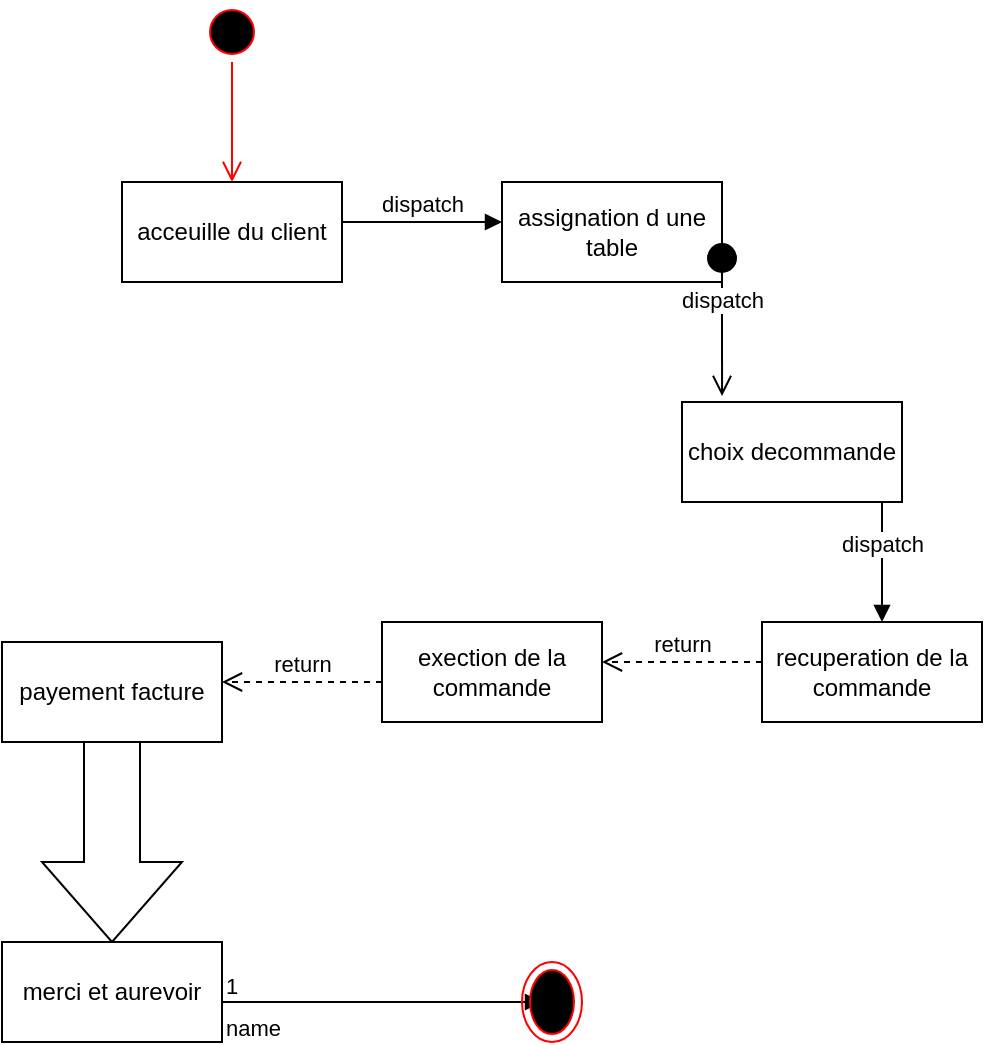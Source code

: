 <mxfile version="24.7.17">
  <diagram name="Page-1" id="2YBvvXClWsGukQMizWep">
    <mxGraphModel dx="1120" dy="532" grid="1" gridSize="10" guides="1" tooltips="1" connect="1" arrows="1" fold="1" page="1" pageScale="1" pageWidth="850" pageHeight="1100" math="0" shadow="0">
      <root>
        <mxCell id="0" />
        <mxCell id="1" parent="0" />
        <mxCell id="HenkXnIO658pBosXwgsY-1" value="" style="ellipse;html=1;shape=startState;fillColor=#000000;strokeColor=#ff0000;" vertex="1" parent="1">
          <mxGeometry x="100" y="20" width="30" height="30" as="geometry" />
        </mxCell>
        <mxCell id="HenkXnIO658pBosXwgsY-2" value="" style="edgeStyle=orthogonalEdgeStyle;html=1;verticalAlign=bottom;endArrow=open;endSize=8;strokeColor=#ff0000;rounded=0;" edge="1" source="HenkXnIO658pBosXwgsY-1" parent="1">
          <mxGeometry relative="1" as="geometry">
            <mxPoint x="115" y="110" as="targetPoint" />
          </mxGeometry>
        </mxCell>
        <mxCell id="HenkXnIO658pBosXwgsY-3" value="acceuille du client" style="html=1;whiteSpace=wrap;" vertex="1" parent="1">
          <mxGeometry x="60" y="110" width="110" height="50" as="geometry" />
        </mxCell>
        <mxCell id="HenkXnIO658pBosXwgsY-4" value="dispatch" style="html=1;verticalAlign=bottom;endArrow=block;curved=0;rounded=0;" edge="1" parent="1">
          <mxGeometry width="80" relative="1" as="geometry">
            <mxPoint x="170" y="130" as="sourcePoint" />
            <mxPoint x="250" y="130" as="targetPoint" />
          </mxGeometry>
        </mxCell>
        <mxCell id="HenkXnIO658pBosXwgsY-5" value="assignation d une table" style="html=1;whiteSpace=wrap;" vertex="1" parent="1">
          <mxGeometry x="250" y="110" width="110" height="50" as="geometry" />
        </mxCell>
        <mxCell id="HenkXnIO658pBosXwgsY-7" value="dispatch" style="html=1;verticalAlign=bottom;startArrow=circle;startFill=1;endArrow=open;startSize=6;endSize=8;curved=0;rounded=0;entryX=0.182;entryY=-0.06;entryDx=0;entryDy=0;entryPerimeter=0;" edge="1" parent="1" target="HenkXnIO658pBosXwgsY-8">
          <mxGeometry width="80" relative="1" as="geometry">
            <mxPoint x="360" y="140" as="sourcePoint" />
            <mxPoint x="410" y="220" as="targetPoint" />
          </mxGeometry>
        </mxCell>
        <mxCell id="HenkXnIO658pBosXwgsY-8" value="choix decommande" style="html=1;whiteSpace=wrap;" vertex="1" parent="1">
          <mxGeometry x="340" y="220" width="110" height="50" as="geometry" />
        </mxCell>
        <mxCell id="HenkXnIO658pBosXwgsY-9" value="dispatch" style="html=1;verticalAlign=bottom;endArrow=block;curved=0;rounded=0;" edge="1" parent="1">
          <mxGeometry width="80" relative="1" as="geometry">
            <mxPoint x="440" y="270" as="sourcePoint" />
            <mxPoint x="440" y="330" as="targetPoint" />
          </mxGeometry>
        </mxCell>
        <mxCell id="HenkXnIO658pBosXwgsY-10" value="recuperation de la commande" style="html=1;whiteSpace=wrap;" vertex="1" parent="1">
          <mxGeometry x="380" y="330" width="110" height="50" as="geometry" />
        </mxCell>
        <mxCell id="HenkXnIO658pBosXwgsY-11" value="return" style="html=1;verticalAlign=bottom;endArrow=open;dashed=1;endSize=8;curved=0;rounded=0;" edge="1" parent="1">
          <mxGeometry relative="1" as="geometry">
            <mxPoint x="380" y="350" as="sourcePoint" />
            <mxPoint x="300" y="350" as="targetPoint" />
          </mxGeometry>
        </mxCell>
        <mxCell id="HenkXnIO658pBosXwgsY-12" value="exection de la commande" style="html=1;whiteSpace=wrap;" vertex="1" parent="1">
          <mxGeometry x="190" y="330" width="110" height="50" as="geometry" />
        </mxCell>
        <mxCell id="HenkXnIO658pBosXwgsY-13" value="return" style="html=1;verticalAlign=bottom;endArrow=open;dashed=1;endSize=8;curved=0;rounded=0;" edge="1" parent="1">
          <mxGeometry relative="1" as="geometry">
            <mxPoint x="190" y="360" as="sourcePoint" />
            <mxPoint x="110" y="360" as="targetPoint" />
          </mxGeometry>
        </mxCell>
        <mxCell id="HenkXnIO658pBosXwgsY-14" value="payement facture" style="html=1;whiteSpace=wrap;" vertex="1" parent="1">
          <mxGeometry y="340" width="110" height="50" as="geometry" />
        </mxCell>
        <mxCell id="HenkXnIO658pBosXwgsY-15" value="" style="html=1;shadow=0;dashed=0;align=center;verticalAlign=middle;shape=mxgraph.arrows2.arrow;dy=0.6;dx=40;direction=south;notch=0;" vertex="1" parent="1">
          <mxGeometry x="20" y="390" width="70" height="100" as="geometry" />
        </mxCell>
        <mxCell id="HenkXnIO658pBosXwgsY-17" value="merci et aurevoir" style="html=1;whiteSpace=wrap;" vertex="1" parent="1">
          <mxGeometry y="490" width="110" height="50" as="geometry" />
        </mxCell>
        <mxCell id="HenkXnIO658pBosXwgsY-18" value="name" style="endArrow=block;endFill=1;html=1;edgeStyle=orthogonalEdgeStyle;align=left;verticalAlign=top;rounded=0;" edge="1" parent="1">
          <mxGeometry x="-1" relative="1" as="geometry">
            <mxPoint x="110" y="520" as="sourcePoint" />
            <mxPoint x="270" y="520" as="targetPoint" />
          </mxGeometry>
        </mxCell>
        <mxCell id="HenkXnIO658pBosXwgsY-19" value="1" style="edgeLabel;resizable=0;html=1;align=left;verticalAlign=bottom;" connectable="0" vertex="1" parent="HenkXnIO658pBosXwgsY-18">
          <mxGeometry x="-1" relative="1" as="geometry" />
        </mxCell>
        <mxCell id="HenkXnIO658pBosXwgsY-20" value="" style="ellipse;html=1;shape=endState;fillColor=#000000;strokeColor=#ff0000;" vertex="1" parent="1">
          <mxGeometry x="260" y="500" width="30" height="40" as="geometry" />
        </mxCell>
      </root>
    </mxGraphModel>
  </diagram>
</mxfile>
